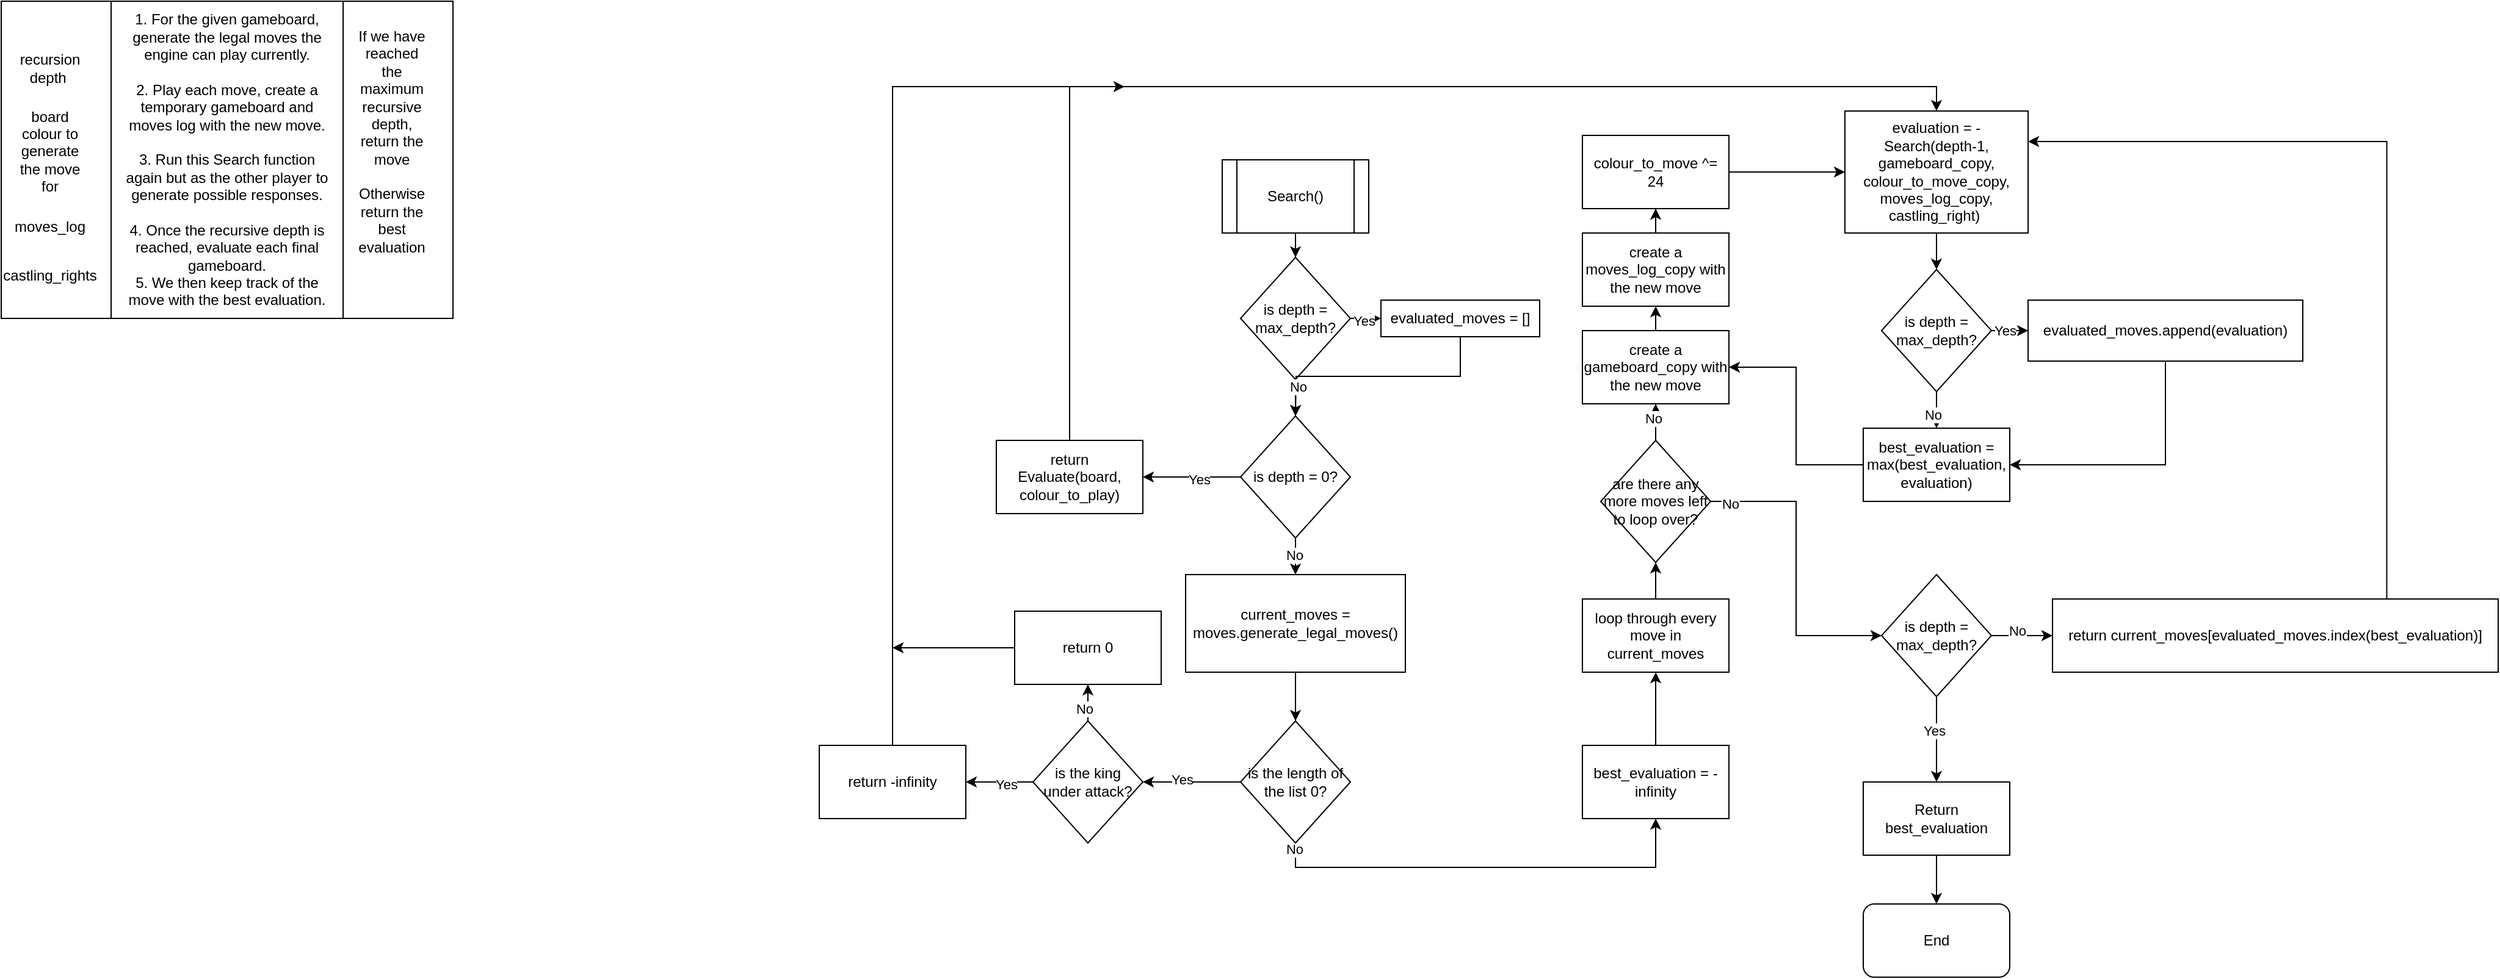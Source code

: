 <mxfile version="25.0.3">
  <diagram name="Page-1" id="NMY_xunZlxGM1XONP5gy">
    <mxGraphModel dx="2234" dy="780" grid="1" gridSize="10" guides="1" tooltips="1" connect="1" arrows="1" fold="1" page="0" pageScale="1" pageWidth="850" pageHeight="1100" math="0" shadow="0">
      <root>
        <mxCell id="0" />
        <mxCell id="1" parent="0" />
        <mxCell id="asSy7ph_MYumGg_WTzl9-11" value="" style="group" vertex="1" connectable="0" parent="1">
          <mxGeometry x="-780" y="90" width="370" height="260" as="geometry" />
        </mxCell>
        <mxCell id="asSy7ph_MYumGg_WTzl9-1" value="" style="shape=process;whiteSpace=wrap;html=1;backgroundOutline=1;size=0.243;" vertex="1" parent="asSy7ph_MYumGg_WTzl9-11">
          <mxGeometry width="370" height="260" as="geometry" />
        </mxCell>
        <mxCell id="asSy7ph_MYumGg_WTzl9-2" value="recursion depth&amp;nbsp;" style="text;html=1;align=center;verticalAlign=middle;whiteSpace=wrap;rounded=0;" vertex="1" parent="asSy7ph_MYumGg_WTzl9-11">
          <mxGeometry x="10" y="40" width="60" height="30" as="geometry" />
        </mxCell>
        <mxCell id="asSy7ph_MYumGg_WTzl9-3" value="board" style="text;html=1;align=center;verticalAlign=middle;whiteSpace=wrap;rounded=0;" vertex="1" parent="asSy7ph_MYumGg_WTzl9-11">
          <mxGeometry x="10" y="80" width="60" height="30" as="geometry" />
        </mxCell>
        <mxCell id="asSy7ph_MYumGg_WTzl9-4" value="colour to generate the move for" style="text;html=1;align=center;verticalAlign=middle;whiteSpace=wrap;rounded=0;" vertex="1" parent="asSy7ph_MYumGg_WTzl9-11">
          <mxGeometry x="10" y="115" width="60" height="30" as="geometry" />
        </mxCell>
        <mxCell id="asSy7ph_MYumGg_WTzl9-5" value="moves_log" style="text;html=1;align=center;verticalAlign=middle;whiteSpace=wrap;rounded=0;" vertex="1" parent="asSy7ph_MYumGg_WTzl9-11">
          <mxGeometry x="10" y="170" width="60" height="30" as="geometry" />
        </mxCell>
        <mxCell id="asSy7ph_MYumGg_WTzl9-6" value="castling_rights" style="text;html=1;align=center;verticalAlign=middle;whiteSpace=wrap;rounded=0;" vertex="1" parent="asSy7ph_MYumGg_WTzl9-11">
          <mxGeometry x="10" y="210" width="60" height="30" as="geometry" />
        </mxCell>
        <mxCell id="asSy7ph_MYumGg_WTzl9-7" value="If we have reached the maximum recursive depth, return the move&lt;div&gt;&lt;br&gt;&lt;/div&gt;&lt;div&gt;Otherwise return the best evaluation&lt;/div&gt;" style="text;html=1;align=center;verticalAlign=middle;whiteSpace=wrap;rounded=0;" vertex="1" parent="asSy7ph_MYumGg_WTzl9-11">
          <mxGeometry x="290" y="100" width="60" height="30" as="geometry" />
        </mxCell>
        <mxCell id="asSy7ph_MYumGg_WTzl9-8" style="edgeStyle=orthogonalEdgeStyle;rounded=0;orthogonalLoop=1;jettySize=auto;html=1;exitX=0.5;exitY=1;exitDx=0;exitDy=0;" edge="1" parent="asSy7ph_MYumGg_WTzl9-11" source="asSy7ph_MYumGg_WTzl9-7" target="asSy7ph_MYumGg_WTzl9-7">
          <mxGeometry relative="1" as="geometry" />
        </mxCell>
        <mxCell id="asSy7ph_MYumGg_WTzl9-9" value="1. For the given gameboard, generate the legal moves the engine can play currently.&lt;div&gt;&lt;br&gt;2. Play each move, create a temporary gameboard and moves log with the new move.&lt;/div&gt;&lt;div&gt;&lt;br&gt;&lt;div&gt;3. Run this Search function again but as the other player to generate possible responses.&lt;/div&gt;&lt;div&gt;&lt;br&gt;&lt;/div&gt;&lt;div&gt;4. Once the recursive depth is reached, evaluate each final gameboard.&lt;/div&gt;&lt;/div&gt;&lt;div&gt;5. We then keep track of the move with the best evaluation.&lt;/div&gt;" style="text;html=1;align=center;verticalAlign=middle;whiteSpace=wrap;rounded=0;" vertex="1" parent="asSy7ph_MYumGg_WTzl9-11">
          <mxGeometry x="100" y="10" width="170" height="240" as="geometry" />
        </mxCell>
        <mxCell id="asSy7ph_MYumGg_WTzl9-36" style="edgeStyle=orthogonalEdgeStyle;rounded=0;orthogonalLoop=1;jettySize=auto;html=1;exitX=0.5;exitY=1;exitDx=0;exitDy=0;" edge="1" parent="1" source="asSy7ph_MYumGg_WTzl9-13" target="asSy7ph_MYumGg_WTzl9-14">
          <mxGeometry relative="1" as="geometry" />
        </mxCell>
        <mxCell id="asSy7ph_MYumGg_WTzl9-13" value="Search()" style="shape=process;whiteSpace=wrap;html=1;backgroundOutline=1;" vertex="1" parent="1">
          <mxGeometry x="220" y="220" width="120" height="60" as="geometry" />
        </mxCell>
        <mxCell id="asSy7ph_MYumGg_WTzl9-37" style="edgeStyle=orthogonalEdgeStyle;rounded=0;orthogonalLoop=1;jettySize=auto;html=1;exitX=1;exitY=0.5;exitDx=0;exitDy=0;" edge="1" parent="1" source="asSy7ph_MYumGg_WTzl9-14" target="asSy7ph_MYumGg_WTzl9-38">
          <mxGeometry relative="1" as="geometry">
            <mxPoint x="350" y="350" as="targetPoint" />
          </mxGeometry>
        </mxCell>
        <mxCell id="asSy7ph_MYumGg_WTzl9-41" value="Yes" style="edgeLabel;html=1;align=center;verticalAlign=middle;resizable=0;points=[];" vertex="1" connectable="0" parent="asSy7ph_MYumGg_WTzl9-37">
          <mxGeometry x="0.491" y="-2" relative="1" as="geometry">
            <mxPoint as="offset" />
          </mxGeometry>
        </mxCell>
        <mxCell id="asSy7ph_MYumGg_WTzl9-39" style="edgeStyle=orthogonalEdgeStyle;rounded=0;orthogonalLoop=1;jettySize=auto;html=1;exitX=0.5;exitY=1;exitDx=0;exitDy=0;" edge="1" parent="1" source="asSy7ph_MYumGg_WTzl9-14" target="asSy7ph_MYumGg_WTzl9-15">
          <mxGeometry relative="1" as="geometry" />
        </mxCell>
        <mxCell id="asSy7ph_MYumGg_WTzl9-14" value="is depth = max_depth?" style="rhombus;whiteSpace=wrap;html=1;" vertex="1" parent="1">
          <mxGeometry x="235" y="300" width="90" height="100" as="geometry" />
        </mxCell>
        <mxCell id="asSy7ph_MYumGg_WTzl9-43" style="edgeStyle=orthogonalEdgeStyle;rounded=0;orthogonalLoop=1;jettySize=auto;html=1;exitX=0;exitY=0.5;exitDx=0;exitDy=0;entryX=1;entryY=0.5;entryDx=0;entryDy=0;" edge="1" parent="1" source="asSy7ph_MYumGg_WTzl9-15" target="asSy7ph_MYumGg_WTzl9-44">
          <mxGeometry relative="1" as="geometry">
            <mxPoint x="200" y="480" as="targetPoint" />
          </mxGeometry>
        </mxCell>
        <mxCell id="asSy7ph_MYumGg_WTzl9-46" value="Yes" style="edgeLabel;html=1;align=center;verticalAlign=middle;resizable=0;points=[];" vertex="1" connectable="0" parent="asSy7ph_MYumGg_WTzl9-43">
          <mxGeometry x="-0.143" y="2" relative="1" as="geometry">
            <mxPoint as="offset" />
          </mxGeometry>
        </mxCell>
        <mxCell id="asSy7ph_MYumGg_WTzl9-47" style="edgeStyle=orthogonalEdgeStyle;rounded=0;orthogonalLoop=1;jettySize=auto;html=1;exitX=0.5;exitY=1;exitDx=0;exitDy=0;" edge="1" parent="1" source="asSy7ph_MYumGg_WTzl9-15" target="asSy7ph_MYumGg_WTzl9-16">
          <mxGeometry relative="1" as="geometry" />
        </mxCell>
        <mxCell id="asSy7ph_MYumGg_WTzl9-48" value="No" style="edgeLabel;html=1;align=center;verticalAlign=middle;resizable=0;points=[];" vertex="1" connectable="0" parent="asSy7ph_MYumGg_WTzl9-47">
          <mxGeometry x="0.36" y="-1" relative="1" as="geometry">
            <mxPoint as="offset" />
          </mxGeometry>
        </mxCell>
        <mxCell id="asSy7ph_MYumGg_WTzl9-15" value="is depth = 0?" style="rhombus;whiteSpace=wrap;html=1;" vertex="1" parent="1">
          <mxGeometry x="235" y="430" width="90" height="100" as="geometry" />
        </mxCell>
        <mxCell id="asSy7ph_MYumGg_WTzl9-49" style="edgeStyle=orthogonalEdgeStyle;rounded=0;orthogonalLoop=1;jettySize=auto;html=1;exitX=0.5;exitY=1;exitDx=0;exitDy=0;" edge="1" parent="1" source="asSy7ph_MYumGg_WTzl9-16" target="asSy7ph_MYumGg_WTzl9-17">
          <mxGeometry relative="1" as="geometry" />
        </mxCell>
        <mxCell id="asSy7ph_MYumGg_WTzl9-16" value="current_moves = moves.generate_legal_moves()" style="rounded=0;whiteSpace=wrap;html=1;" vertex="1" parent="1">
          <mxGeometry x="190" y="560" width="180" height="80" as="geometry" />
        </mxCell>
        <mxCell id="asSy7ph_MYumGg_WTzl9-52" style="edgeStyle=orthogonalEdgeStyle;rounded=0;orthogonalLoop=1;jettySize=auto;html=1;exitX=0.5;exitY=1;exitDx=0;exitDy=0;entryX=0.5;entryY=1;entryDx=0;entryDy=0;" edge="1" parent="1" source="asSy7ph_MYumGg_WTzl9-17" target="asSy7ph_MYumGg_WTzl9-19">
          <mxGeometry relative="1" as="geometry" />
        </mxCell>
        <mxCell id="asSy7ph_MYumGg_WTzl9-53" value="No" style="edgeLabel;html=1;align=center;verticalAlign=middle;resizable=0;points=[];" vertex="1" connectable="0" parent="asSy7ph_MYumGg_WTzl9-52">
          <mxGeometry x="-0.972" y="-1" relative="1" as="geometry">
            <mxPoint as="offset" />
          </mxGeometry>
        </mxCell>
        <mxCell id="asSy7ph_MYumGg_WTzl9-57" style="edgeStyle=orthogonalEdgeStyle;rounded=0;orthogonalLoop=1;jettySize=auto;html=1;exitX=0;exitY=0.5;exitDx=0;exitDy=0;" edge="1" parent="1" source="asSy7ph_MYumGg_WTzl9-17" target="asSy7ph_MYumGg_WTzl9-18">
          <mxGeometry relative="1" as="geometry" />
        </mxCell>
        <mxCell id="asSy7ph_MYumGg_WTzl9-58" value="Yes" style="edgeLabel;html=1;align=center;verticalAlign=middle;resizable=0;points=[];" vertex="1" connectable="0" parent="asSy7ph_MYumGg_WTzl9-57">
          <mxGeometry x="0.2" y="-2" relative="1" as="geometry">
            <mxPoint as="offset" />
          </mxGeometry>
        </mxCell>
        <mxCell id="asSy7ph_MYumGg_WTzl9-17" value="is the length of the list 0?" style="rhombus;whiteSpace=wrap;html=1;" vertex="1" parent="1">
          <mxGeometry x="235" y="680" width="90" height="100" as="geometry" />
        </mxCell>
        <mxCell id="asSy7ph_MYumGg_WTzl9-60" style="edgeStyle=orthogonalEdgeStyle;rounded=0;orthogonalLoop=1;jettySize=auto;html=1;exitX=0;exitY=0.5;exitDx=0;exitDy=0;" edge="1" parent="1" source="asSy7ph_MYumGg_WTzl9-18" target="asSy7ph_MYumGg_WTzl9-59">
          <mxGeometry relative="1" as="geometry" />
        </mxCell>
        <mxCell id="asSy7ph_MYumGg_WTzl9-61" value="Yes" style="edgeLabel;html=1;align=center;verticalAlign=middle;resizable=0;points=[];" vertex="1" connectable="0" parent="asSy7ph_MYumGg_WTzl9-60">
          <mxGeometry x="-0.2" y="2" relative="1" as="geometry">
            <mxPoint as="offset" />
          </mxGeometry>
        </mxCell>
        <mxCell id="asSy7ph_MYumGg_WTzl9-65" style="edgeStyle=orthogonalEdgeStyle;rounded=0;orthogonalLoop=1;jettySize=auto;html=1;exitX=0.5;exitY=0;exitDx=0;exitDy=0;entryX=0.5;entryY=1;entryDx=0;entryDy=0;" edge="1" parent="1" source="asSy7ph_MYumGg_WTzl9-18" target="asSy7ph_MYumGg_WTzl9-64">
          <mxGeometry relative="1" as="geometry" />
        </mxCell>
        <mxCell id="asSy7ph_MYumGg_WTzl9-66" value="No" style="edgeLabel;html=1;align=center;verticalAlign=middle;resizable=0;points=[];" vertex="1" connectable="0" parent="asSy7ph_MYumGg_WTzl9-65">
          <mxGeometry x="-0.333" y="3" relative="1" as="geometry">
            <mxPoint as="offset" />
          </mxGeometry>
        </mxCell>
        <mxCell id="asSy7ph_MYumGg_WTzl9-18" value="is the king under attack?" style="rhombus;whiteSpace=wrap;html=1;" vertex="1" parent="1">
          <mxGeometry x="65" y="680" width="90" height="100" as="geometry" />
        </mxCell>
        <mxCell id="asSy7ph_MYumGg_WTzl9-68" style="edgeStyle=orthogonalEdgeStyle;rounded=0;orthogonalLoop=1;jettySize=auto;html=1;exitX=0.5;exitY=0;exitDx=0;exitDy=0;" edge="1" parent="1" source="asSy7ph_MYumGg_WTzl9-19" target="asSy7ph_MYumGg_WTzl9-20">
          <mxGeometry relative="1" as="geometry" />
        </mxCell>
        <mxCell id="asSy7ph_MYumGg_WTzl9-19" value="best_evaluation = -infinity" style="rounded=0;whiteSpace=wrap;html=1;" vertex="1" parent="1">
          <mxGeometry x="515" y="700" width="120" height="60" as="geometry" />
        </mxCell>
        <mxCell id="asSy7ph_MYumGg_WTzl9-69" style="edgeStyle=orthogonalEdgeStyle;rounded=0;orthogonalLoop=1;jettySize=auto;html=1;exitX=0.5;exitY=0;exitDx=0;exitDy=0;" edge="1" parent="1" source="asSy7ph_MYumGg_WTzl9-20" target="asSy7ph_MYumGg_WTzl9-21">
          <mxGeometry relative="1" as="geometry" />
        </mxCell>
        <mxCell id="asSy7ph_MYumGg_WTzl9-20" value="loop through every move in current_moves" style="rounded=0;whiteSpace=wrap;html=1;" vertex="1" parent="1">
          <mxGeometry x="515" y="580" width="120" height="60" as="geometry" />
        </mxCell>
        <mxCell id="asSy7ph_MYumGg_WTzl9-31" style="edgeStyle=orthogonalEdgeStyle;rounded=0;orthogonalLoop=1;jettySize=auto;html=1;entryX=0;entryY=0.5;entryDx=0;entryDy=0;" edge="1" parent="1" source="asSy7ph_MYumGg_WTzl9-21" target="asSy7ph_MYumGg_WTzl9-32">
          <mxGeometry relative="1" as="geometry">
            <mxPoint x="670" y="730" as="targetPoint" />
          </mxGeometry>
        </mxCell>
        <mxCell id="asSy7ph_MYumGg_WTzl9-70" value="No" style="edgeLabel;html=1;align=center;verticalAlign=middle;resizable=0;points=[];" vertex="1" connectable="0" parent="asSy7ph_MYumGg_WTzl9-31">
          <mxGeometry x="-0.874" y="-2" relative="1" as="geometry">
            <mxPoint as="offset" />
          </mxGeometry>
        </mxCell>
        <mxCell id="asSy7ph_MYumGg_WTzl9-71" style="edgeStyle=orthogonalEdgeStyle;rounded=0;orthogonalLoop=1;jettySize=auto;html=1;exitX=0.5;exitY=0;exitDx=0;exitDy=0;" edge="1" parent="1" source="asSy7ph_MYumGg_WTzl9-21" target="asSy7ph_MYumGg_WTzl9-23">
          <mxGeometry relative="1" as="geometry">
            <Array as="points">
              <mxPoint x="575" y="430" />
              <mxPoint x="575" y="430" />
            </Array>
          </mxGeometry>
        </mxCell>
        <mxCell id="asSy7ph_MYumGg_WTzl9-72" value="No" style="edgeLabel;html=1;align=center;verticalAlign=middle;resizable=0;points=[];" vertex="1" connectable="0" parent="asSy7ph_MYumGg_WTzl9-71">
          <mxGeometry x="0.2" y="2" relative="1" as="geometry">
            <mxPoint as="offset" />
          </mxGeometry>
        </mxCell>
        <mxCell id="asSy7ph_MYumGg_WTzl9-21" value="are there any more moves left to loop over?" style="rhombus;whiteSpace=wrap;html=1;" vertex="1" parent="1">
          <mxGeometry x="530" y="450" width="90" height="100" as="geometry" />
        </mxCell>
        <mxCell id="asSy7ph_MYumGg_WTzl9-73" style="edgeStyle=orthogonalEdgeStyle;rounded=0;orthogonalLoop=1;jettySize=auto;html=1;exitX=0.5;exitY=0;exitDx=0;exitDy=0;entryX=0.5;entryY=1;entryDx=0;entryDy=0;" edge="1" parent="1" source="asSy7ph_MYumGg_WTzl9-23" target="asSy7ph_MYumGg_WTzl9-24">
          <mxGeometry relative="1" as="geometry" />
        </mxCell>
        <mxCell id="asSy7ph_MYumGg_WTzl9-23" value="create a gameboard_copy with the new move" style="rounded=0;whiteSpace=wrap;html=1;" vertex="1" parent="1">
          <mxGeometry x="515" y="360" width="120" height="60" as="geometry" />
        </mxCell>
        <mxCell id="asSy7ph_MYumGg_WTzl9-74" style="edgeStyle=orthogonalEdgeStyle;rounded=0;orthogonalLoop=1;jettySize=auto;html=1;exitX=0.5;exitY=0;exitDx=0;exitDy=0;" edge="1" parent="1" source="asSy7ph_MYumGg_WTzl9-24" target="asSy7ph_MYumGg_WTzl9-25">
          <mxGeometry relative="1" as="geometry" />
        </mxCell>
        <mxCell id="asSy7ph_MYumGg_WTzl9-24" value="create a moves_log_copy with the new move" style="rounded=0;whiteSpace=wrap;html=1;" vertex="1" parent="1">
          <mxGeometry x="515" y="280" width="120" height="60" as="geometry" />
        </mxCell>
        <mxCell id="asSy7ph_MYumGg_WTzl9-75" style="edgeStyle=orthogonalEdgeStyle;rounded=0;orthogonalLoop=1;jettySize=auto;html=1;exitX=1;exitY=0.5;exitDx=0;exitDy=0;entryX=0;entryY=0.5;entryDx=0;entryDy=0;" edge="1" parent="1" source="asSy7ph_MYumGg_WTzl9-25" target="asSy7ph_MYumGg_WTzl9-27">
          <mxGeometry relative="1" as="geometry" />
        </mxCell>
        <mxCell id="asSy7ph_MYumGg_WTzl9-25" value="colour_to_move ^= 24" style="rounded=0;whiteSpace=wrap;html=1;" vertex="1" parent="1">
          <mxGeometry x="515" y="200" width="120" height="60" as="geometry" />
        </mxCell>
        <mxCell id="asSy7ph_MYumGg_WTzl9-76" style="edgeStyle=orthogonalEdgeStyle;rounded=0;orthogonalLoop=1;jettySize=auto;html=1;exitX=0.5;exitY=1;exitDx=0;exitDy=0;" edge="1" parent="1" source="asSy7ph_MYumGg_WTzl9-27" target="asSy7ph_MYumGg_WTzl9-28">
          <mxGeometry relative="1" as="geometry" />
        </mxCell>
        <mxCell id="asSy7ph_MYumGg_WTzl9-27" value="evaluation = -Search(depth-1, gameboard_copy, colour_to_move_copy, moves_log_copy, castling_right)&amp;nbsp;" style="rounded=0;whiteSpace=wrap;html=1;" vertex="1" parent="1">
          <mxGeometry x="730" y="180" width="150" height="100" as="geometry" />
        </mxCell>
        <mxCell id="asSy7ph_MYumGg_WTzl9-78" style="edgeStyle=orthogonalEdgeStyle;rounded=0;orthogonalLoop=1;jettySize=auto;html=1;exitX=1;exitY=0.5;exitDx=0;exitDy=0;entryX=0;entryY=0.5;entryDx=0;entryDy=0;" edge="1" parent="1" source="asSy7ph_MYumGg_WTzl9-28" target="asSy7ph_MYumGg_WTzl9-29">
          <mxGeometry relative="1" as="geometry" />
        </mxCell>
        <mxCell id="asSy7ph_MYumGg_WTzl9-79" value="Yes" style="edgeLabel;html=1;align=center;verticalAlign=middle;resizable=0;points=[];" vertex="1" connectable="0" parent="asSy7ph_MYumGg_WTzl9-78">
          <mxGeometry x="-0.267" relative="1" as="geometry">
            <mxPoint as="offset" />
          </mxGeometry>
        </mxCell>
        <mxCell id="asSy7ph_MYumGg_WTzl9-80" style="edgeStyle=orthogonalEdgeStyle;rounded=0;orthogonalLoop=1;jettySize=auto;html=1;exitX=0.5;exitY=1;exitDx=0;exitDy=0;" edge="1" parent="1" source="asSy7ph_MYumGg_WTzl9-28" target="asSy7ph_MYumGg_WTzl9-30">
          <mxGeometry relative="1" as="geometry" />
        </mxCell>
        <mxCell id="asSy7ph_MYumGg_WTzl9-81" value="No" style="edgeLabel;html=1;align=center;verticalAlign=middle;resizable=0;points=[];" vertex="1" connectable="0" parent="asSy7ph_MYumGg_WTzl9-80">
          <mxGeometry x="-0.24" y="-3" relative="1" as="geometry">
            <mxPoint as="offset" />
          </mxGeometry>
        </mxCell>
        <mxCell id="asSy7ph_MYumGg_WTzl9-28" value="is depth = max_depth?" style="rhombus;whiteSpace=wrap;html=1;" vertex="1" parent="1">
          <mxGeometry x="760" y="310" width="90" height="100" as="geometry" />
        </mxCell>
        <mxCell id="asSy7ph_MYumGg_WTzl9-82" style="edgeStyle=orthogonalEdgeStyle;rounded=0;orthogonalLoop=1;jettySize=auto;html=1;exitX=0.5;exitY=1;exitDx=0;exitDy=0;entryX=1;entryY=0.5;entryDx=0;entryDy=0;" edge="1" parent="1" source="asSy7ph_MYumGg_WTzl9-29" target="asSy7ph_MYumGg_WTzl9-30">
          <mxGeometry relative="1" as="geometry" />
        </mxCell>
        <mxCell id="asSy7ph_MYumGg_WTzl9-29" value="evaluated_moves.append(evaluation)" style="rounded=0;whiteSpace=wrap;html=1;" vertex="1" parent="1">
          <mxGeometry x="880" y="335" width="225" height="50" as="geometry" />
        </mxCell>
        <mxCell id="asSy7ph_MYumGg_WTzl9-84" style="edgeStyle=orthogonalEdgeStyle;rounded=0;orthogonalLoop=1;jettySize=auto;html=1;exitX=0;exitY=0.5;exitDx=0;exitDy=0;entryX=1;entryY=0.5;entryDx=0;entryDy=0;" edge="1" parent="1" source="asSy7ph_MYumGg_WTzl9-30" target="asSy7ph_MYumGg_WTzl9-23">
          <mxGeometry relative="1" as="geometry" />
        </mxCell>
        <mxCell id="asSy7ph_MYumGg_WTzl9-30" value="best_evaluation = max(best_evaluation, evaluation)" style="rounded=0;whiteSpace=wrap;html=1;" vertex="1" parent="1">
          <mxGeometry x="745" y="440" width="120" height="60" as="geometry" />
        </mxCell>
        <mxCell id="asSy7ph_MYumGg_WTzl9-91" style="edgeStyle=orthogonalEdgeStyle;rounded=0;orthogonalLoop=1;jettySize=auto;html=1;exitX=0.5;exitY=1;exitDx=0;exitDy=0;" edge="1" parent="1" source="asSy7ph_MYumGg_WTzl9-32" target="asSy7ph_MYumGg_WTzl9-35">
          <mxGeometry relative="1" as="geometry" />
        </mxCell>
        <mxCell id="asSy7ph_MYumGg_WTzl9-93" value="Yes" style="edgeLabel;html=1;align=center;verticalAlign=middle;resizable=0;points=[];" vertex="1" connectable="0" parent="asSy7ph_MYumGg_WTzl9-91">
          <mxGeometry x="-0.2" y="-2" relative="1" as="geometry">
            <mxPoint as="offset" />
          </mxGeometry>
        </mxCell>
        <mxCell id="asSy7ph_MYumGg_WTzl9-94" style="edgeStyle=orthogonalEdgeStyle;rounded=0;orthogonalLoop=1;jettySize=auto;html=1;exitX=1;exitY=0.5;exitDx=0;exitDy=0;" edge="1" parent="1" source="asSy7ph_MYumGg_WTzl9-32" target="asSy7ph_MYumGg_WTzl9-33">
          <mxGeometry relative="1" as="geometry" />
        </mxCell>
        <mxCell id="asSy7ph_MYumGg_WTzl9-95" value="No" style="edgeLabel;html=1;align=center;verticalAlign=middle;resizable=0;points=[];" vertex="1" connectable="0" parent="asSy7ph_MYumGg_WTzl9-94">
          <mxGeometry x="-0.16" y="4" relative="1" as="geometry">
            <mxPoint as="offset" />
          </mxGeometry>
        </mxCell>
        <mxCell id="asSy7ph_MYumGg_WTzl9-32" value="is depth = max_depth?" style="rhombus;whiteSpace=wrap;html=1;" vertex="1" parent="1">
          <mxGeometry x="760" y="560" width="90" height="100" as="geometry" />
        </mxCell>
        <mxCell id="asSy7ph_MYumGg_WTzl9-96" style="edgeStyle=orthogonalEdgeStyle;rounded=0;orthogonalLoop=1;jettySize=auto;html=1;exitX=0.75;exitY=0;exitDx=0;exitDy=0;entryX=1;entryY=0.25;entryDx=0;entryDy=0;" edge="1" parent="1" source="asSy7ph_MYumGg_WTzl9-33" target="asSy7ph_MYumGg_WTzl9-27">
          <mxGeometry relative="1" as="geometry" />
        </mxCell>
        <mxCell id="asSy7ph_MYumGg_WTzl9-33" value="return current_moves[evaluated_moves.index(best_evaluation)]" style="rounded=0;whiteSpace=wrap;html=1;" vertex="1" parent="1">
          <mxGeometry x="900" y="580" width="365" height="60" as="geometry" />
        </mxCell>
        <mxCell id="asSy7ph_MYumGg_WTzl9-34" value="End" style="rounded=1;whiteSpace=wrap;html=1;" vertex="1" parent="1">
          <mxGeometry x="745" y="830" width="120" height="60" as="geometry" />
        </mxCell>
        <mxCell id="asSy7ph_MYumGg_WTzl9-92" style="edgeStyle=orthogonalEdgeStyle;rounded=0;orthogonalLoop=1;jettySize=auto;html=1;exitX=0.5;exitY=1;exitDx=0;exitDy=0;entryX=0.5;entryY=0;entryDx=0;entryDy=0;" edge="1" parent="1" source="asSy7ph_MYumGg_WTzl9-35" target="asSy7ph_MYumGg_WTzl9-34">
          <mxGeometry relative="1" as="geometry" />
        </mxCell>
        <mxCell id="asSy7ph_MYumGg_WTzl9-35" value="Return best_evaluation" style="rounded=0;whiteSpace=wrap;html=1;" vertex="1" parent="1">
          <mxGeometry x="745" y="730" width="120" height="60" as="geometry" />
        </mxCell>
        <mxCell id="asSy7ph_MYumGg_WTzl9-40" style="edgeStyle=orthogonalEdgeStyle;rounded=0;orthogonalLoop=1;jettySize=auto;html=1;exitX=0.5;exitY=1;exitDx=0;exitDy=0;" edge="1" parent="1" source="asSy7ph_MYumGg_WTzl9-38">
          <mxGeometry relative="1" as="geometry">
            <mxPoint x="280" y="430" as="targetPoint" />
          </mxGeometry>
        </mxCell>
        <mxCell id="asSy7ph_MYumGg_WTzl9-42" value="No" style="edgeLabel;html=1;align=center;verticalAlign=middle;resizable=0;points=[];" vertex="1" connectable="0" parent="asSy7ph_MYumGg_WTzl9-40">
          <mxGeometry x="0.759" y="1" relative="1" as="geometry">
            <mxPoint as="offset" />
          </mxGeometry>
        </mxCell>
        <mxCell id="asSy7ph_MYumGg_WTzl9-38" value="evaluated_moves = []" style="rounded=0;whiteSpace=wrap;html=1;" vertex="1" parent="1">
          <mxGeometry x="350" y="335" width="130" height="30" as="geometry" />
        </mxCell>
        <mxCell id="asSy7ph_MYumGg_WTzl9-45" style="edgeStyle=orthogonalEdgeStyle;rounded=0;orthogonalLoop=1;jettySize=auto;html=1;exitX=0.5;exitY=0;exitDx=0;exitDy=0;entryX=0.5;entryY=0;entryDx=0;entryDy=0;" edge="1" parent="1" source="asSy7ph_MYumGg_WTzl9-44" target="asSy7ph_MYumGg_WTzl9-27">
          <mxGeometry relative="1" as="geometry" />
        </mxCell>
        <mxCell id="asSy7ph_MYumGg_WTzl9-44" value="return Evaluate(board, colour_to_play)" style="rounded=0;whiteSpace=wrap;html=1;" vertex="1" parent="1">
          <mxGeometry x="35" y="450" width="120" height="60" as="geometry" />
        </mxCell>
        <mxCell id="asSy7ph_MYumGg_WTzl9-62" style="edgeStyle=orthogonalEdgeStyle;rounded=0;orthogonalLoop=1;jettySize=auto;html=1;exitX=0.5;exitY=0;exitDx=0;exitDy=0;" edge="1" parent="1" source="asSy7ph_MYumGg_WTzl9-59">
          <mxGeometry relative="1" as="geometry">
            <mxPoint x="140" y="160" as="targetPoint" />
            <Array as="points">
              <mxPoint x="-50" y="160" />
              <mxPoint x="140" y="160" />
            </Array>
          </mxGeometry>
        </mxCell>
        <mxCell id="asSy7ph_MYumGg_WTzl9-59" value="return -infinity" style="rounded=0;whiteSpace=wrap;html=1;" vertex="1" parent="1">
          <mxGeometry x="-110" y="700" width="120" height="60" as="geometry" />
        </mxCell>
        <mxCell id="asSy7ph_MYumGg_WTzl9-67" style="edgeStyle=orthogonalEdgeStyle;rounded=0;orthogonalLoop=1;jettySize=auto;html=1;exitX=0;exitY=0.5;exitDx=0;exitDy=0;" edge="1" parent="1" source="asSy7ph_MYumGg_WTzl9-64">
          <mxGeometry relative="1" as="geometry">
            <mxPoint x="-50" y="620" as="targetPoint" />
          </mxGeometry>
        </mxCell>
        <mxCell id="asSy7ph_MYumGg_WTzl9-64" value="return 0" style="rounded=0;whiteSpace=wrap;html=1;" vertex="1" parent="1">
          <mxGeometry x="50" y="590" width="120" height="60" as="geometry" />
        </mxCell>
      </root>
    </mxGraphModel>
  </diagram>
</mxfile>
